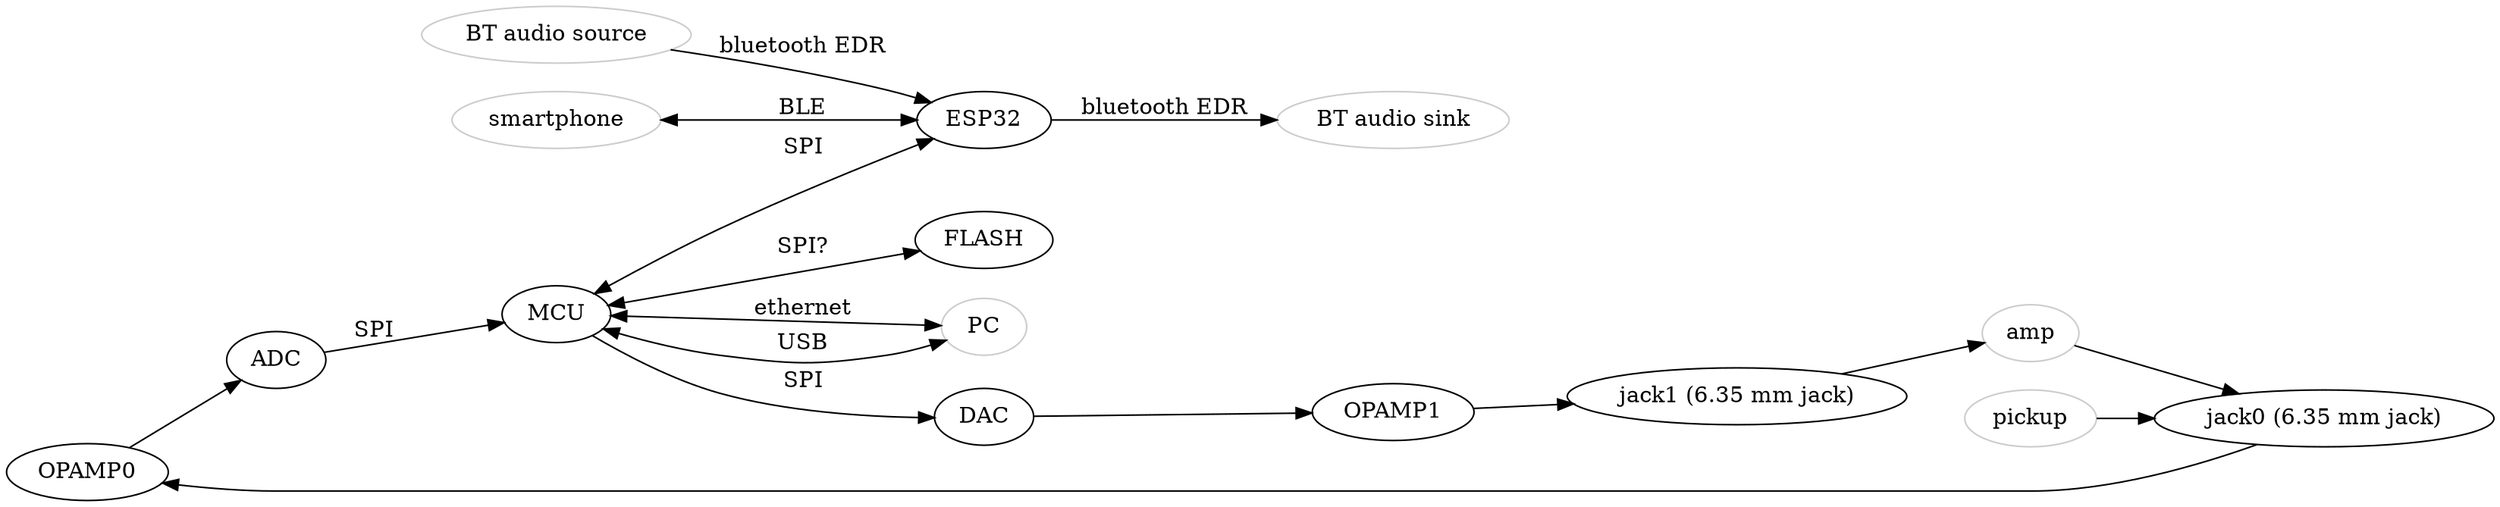 digraph
{
	rankdir=LR;	
	
	OPAMP0
	OPAMP1
	ADC
	MCU
	ESP32
	DAC
	FLASH
	JACK0 [label="jack0 (6.35 mm jack)"];
	JACK1 [label="jack1 (6.35 mm jack)"];

	PICKUP [label="pickup"; color="#cccccc"];
	AMP [label="amp"; color="#cccccc"];
	BT_sink [label="BT audio sink"; color="#cccccc"];
	BT_source [label="BT audio source"; color="#cccccc"];
	PC [label="PC"; color="#cccccc"];
	SMARTPHONE [label="smartphone"; color="#cccccc"];

	OPAMP0 -> ADC
	DAC -> OPAMP1
	ADC -> MCU [label="SPI"];
	MCU -> DAC [label="SPI"];

	MCU -> ESP32 [label="SPI";dir=both];
	MCU -> FLASH [label="SPI?";dir=both];
	
	OPAMP1 -> JACK1
	JACK0 -> OPAMP0

	// IN
	BT_source -> ESP32 [label="bluetooth EDR"]
	
	PICKUP -> JACK0
	AMP -> JACK0
	
	// OUT
	ESP32 -> BT_sink [label="bluetooth EDR"]
	JACK1 -> AMP

	// both
	SMARTPHONE -> ESP32 [label="BLE", dir=both];
	MCU -> PC [label="ethernet", dir=both];
	MCU -> PC [label="USB", dir=both];

}

